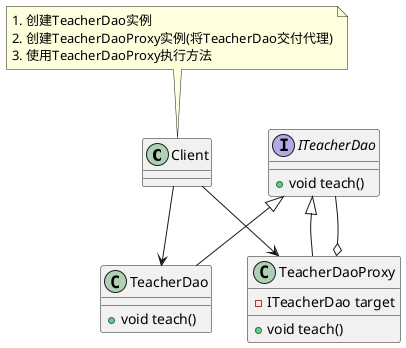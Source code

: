 @startuml
'https://plantuml.com/class-diagram

class Client{}
note top of Client
1. 创建TeacherDao实例
2. 创建TeacherDaoProxy实例(将TeacherDao交付代理)
3. 使用TeacherDaoProxy执行方法
end note

Client --> TeacherDao
Client --> TeacherDaoProxy

Interface ITeacherDao{
    +void teach()
}
ITeacherDao <|-- TeacherDao
ITeacherDao <|-- TeacherDaoProxy
ITeacherDao --o TeacherDaoProxy

class TeacherDao{
    +void teach()
}

class TeacherDaoProxy{
    -ITeacherDao target
    +void teach()
}

@enduml